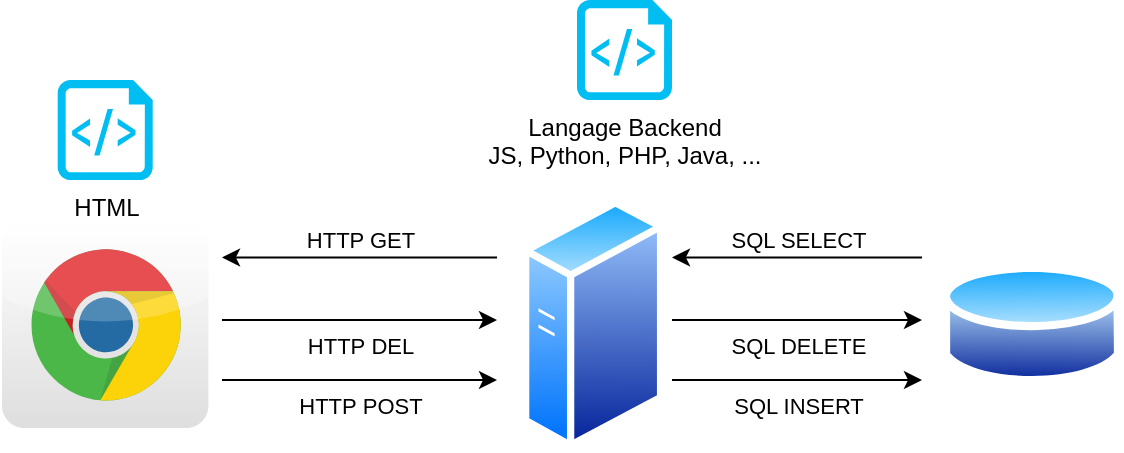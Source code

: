 <mxfile version="25.0.1">
  <diagram name="Page-1" id="h8Pk-Ec_L9b_7ux0lojJ">
    <mxGraphModel dx="858" dy="455" grid="1" gridSize="10" guides="1" tooltips="1" connect="1" arrows="1" fold="1" page="1" pageScale="1" pageWidth="827" pageHeight="1169" background="#ffffff" math="0" shadow="0">
      <root>
        <mxCell id="0" />
        <mxCell id="1" parent="0" />
        <mxCell id="JMQ2rB71Vb1QW5Y3Cyl6-1" value="" style="dashed=0;outlineConnect=0;html=1;align=center;labelPosition=center;verticalLabelPosition=bottom;verticalAlign=top;shape=mxgraph.webicons.chrome;gradientColor=#DFDEDE;labelBackgroundColor=none;fontColor=#000000;" parent="1" vertex="1">
          <mxGeometry x="250" y="200" width="103.2" height="104" as="geometry" />
        </mxCell>
        <mxCell id="JMQ2rB71Vb1QW5Y3Cyl6-3" value="HTML" style="verticalLabelPosition=bottom;html=1;verticalAlign=top;align=center;strokeColor=none;fillColor=#00BEF2;shape=mxgraph.azure.script_file;pointerEvents=1;labelBackgroundColor=none;fontColor=#000000;" parent="1" vertex="1">
          <mxGeometry x="277.85" y="130" width="47.5" height="50" as="geometry" />
        </mxCell>
        <mxCell id="JMQ2rB71Vb1QW5Y3Cyl6-10" value="Langage Backend&lt;div&gt;JS, Python, PHP, Java, ...&lt;/div&gt;" style="verticalLabelPosition=bottom;html=1;verticalAlign=top;align=center;strokeColor=none;fillColor=#00BEF2;shape=mxgraph.azure.script_file;pointerEvents=1;labelBackgroundColor=none;fontColor=#000000;" parent="1" vertex="1">
          <mxGeometry x="537.5" y="90" width="47.5" height="50" as="geometry" />
        </mxCell>
        <mxCell id="JMQ2rB71Vb1QW5Y3Cyl6-13" value="HTTP&lt;span style=&quot;background-color: initial;&quot;&gt;&amp;nbsp;POST&lt;/span&gt;" style="endArrow=classic;startArrow=none;html=1;rounded=0;labelBackgroundColor=none;fontColor=#000000;strokeColor=#000000;startFill=0;verticalAlign=top;" parent="1" edge="1">
          <mxGeometry width="50" height="50" relative="1" as="geometry">
            <mxPoint x="360" y="280" as="sourcePoint" />
            <mxPoint x="497.5" y="280" as="targetPoint" />
          </mxGeometry>
        </mxCell>
        <mxCell id="JMQ2rB71Vb1QW5Y3Cyl6-14" value="HTTP GET" style="endArrow=none;startArrow=classic;html=1;rounded=0;labelBackgroundColor=none;fontColor=#000000;strokeColor=#000000;verticalAlign=bottom;endFill=0;" parent="1" edge="1">
          <mxGeometry x="-0.002" width="50" height="50" relative="1" as="geometry">
            <mxPoint x="360" y="218.7" as="sourcePoint" />
            <mxPoint x="497.5" y="218.7" as="targetPoint" />
            <mxPoint as="offset" />
          </mxGeometry>
        </mxCell>
        <mxCell id="pGI6W3BUXigs60Nd6Iuy-1" value="" style="image;aspect=fixed;perimeter=ellipsePerimeter;html=1;align=center;shadow=0;dashed=0;spacingTop=3;image=img/lib/active_directory/generic_server.svg;" parent="1" vertex="1">
          <mxGeometry x="510" y="188.5" width="71.12" height="127" as="geometry" />
        </mxCell>
        <mxCell id="pGI6W3BUXigs60Nd6Iuy-2" value="" style="image;aspect=fixed;perimeter=ellipsePerimeter;html=1;align=center;shadow=0;dashed=0;spacingTop=3;image=img/lib/active_directory/database.svg;" parent="1" vertex="1">
          <mxGeometry x="720" y="218.7" width="90" height="66.6" as="geometry" />
        </mxCell>
        <mxCell id="pGI6W3BUXigs60Nd6Iuy-4" value="SQL INSERT" style="endArrow=classic;startArrow=none;html=1;rounded=0;labelBackgroundColor=none;fontColor=#000000;strokeColor=#000000;startFill=0;verticalAlign=top;" parent="1" edge="1">
          <mxGeometry width="50" height="50" relative="1" as="geometry">
            <mxPoint x="585" y="280" as="sourcePoint" />
            <mxPoint x="710" y="280" as="targetPoint" />
          </mxGeometry>
        </mxCell>
        <mxCell id="pGI6W3BUXigs60Nd6Iuy-5" value="SQL SELECT" style="endArrow=none;startArrow=classic;html=1;rounded=0;labelBackgroundColor=none;fontColor=#000000;strokeColor=#000000;verticalAlign=bottom;endFill=0;" parent="1" edge="1">
          <mxGeometry x="-0.002" width="50" height="50" relative="1" as="geometry">
            <mxPoint x="585" y="218.7" as="sourcePoint" />
            <mxPoint x="710" y="218.7" as="targetPoint" />
            <mxPoint as="offset" />
          </mxGeometry>
        </mxCell>
        <mxCell id="8jzZQ3zvmZgy1zhVMcF2-3" value="HTTP&lt;span style=&quot;background-color: initial;&quot;&gt;&amp;nbsp;DEL&lt;/span&gt;" style="endArrow=classic;startArrow=none;html=1;rounded=0;labelBackgroundColor=none;fontColor=#000000;strokeColor=#000000;startFill=0;verticalAlign=top;" edge="1" parent="1">
          <mxGeometry width="50" height="50" relative="1" as="geometry">
            <mxPoint x="360" y="250" as="sourcePoint" />
            <mxPoint x="497.5" y="250" as="targetPoint" />
          </mxGeometry>
        </mxCell>
        <mxCell id="8jzZQ3zvmZgy1zhVMcF2-4" value="SQL DELETE" style="endArrow=classic;startArrow=none;html=1;rounded=0;labelBackgroundColor=none;fontColor=#000000;strokeColor=#000000;startFill=0;verticalAlign=top;" edge="1" parent="1">
          <mxGeometry width="50" height="50" relative="1" as="geometry">
            <mxPoint x="585" y="250" as="sourcePoint" />
            <mxPoint x="710" y="250" as="targetPoint" />
          </mxGeometry>
        </mxCell>
      </root>
    </mxGraphModel>
  </diagram>
</mxfile>
